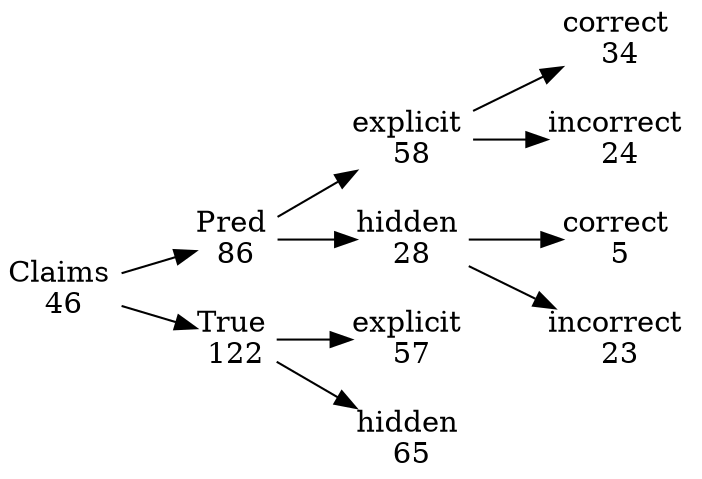 digraph tree {
	rankdir=LR;
	"claims" [label="Claims \n46", shape=plain]
	"PRED" [label="Pred \n86", shape=plain]
	"TRUE" [label="True \n122", shape=plain]
	"PRED_explicit" [label="explicit \n58", shape=plain]
	"PRED_hidden" [label="hidden \n28", shape=plain]
	"TRUE_explicit" [label="explicit \n57", shape=plain]
	"TRUE_hidden" [label="hidden \n65", shape=plain]
	"PRED_explicit_c" [label="correct \n34", shape=plain]
	"PRED_explicit_i" [label="incorrect \n24", shape=plain]
	"PRED_hidden_c" [label="correct \n5", shape=plain]
	"PRED_hidden_i" [label="incorrect \n23", shape=plain]

	"claims" -> "TRUE"
	"claims" -> "PRED"
	"PRED" -> "PRED_explicit"
	"PRED" -> "PRED_hidden"
	"TRUE" -> "TRUE_explicit"
	"TRUE" -> "TRUE_hidden"
	"PRED_explicit" -> "PRED_explicit_c"
	"PRED_explicit" -> "PRED_explicit_i"
	"PRED_hidden" -> "PRED_hidden_c"
	"PRED_hidden" -> "PRED_hidden_i"
}
